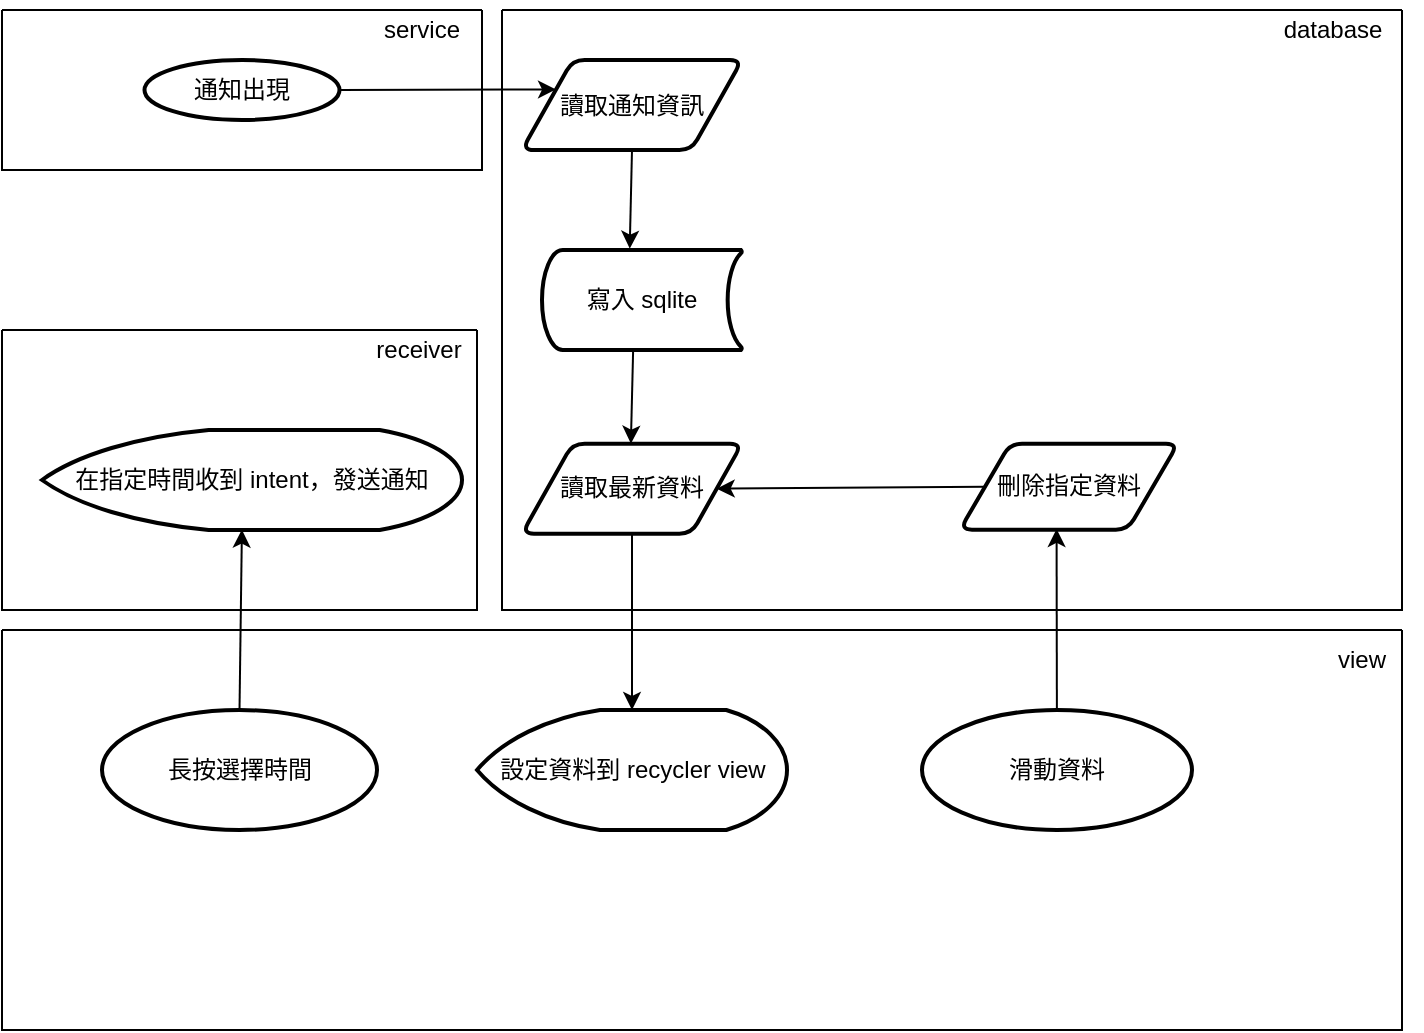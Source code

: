 <mxfile version="18.0.7" type="github">
  <diagram id="C5RBs43oDa-KdzZeNtuy" name="Page-1">
    <mxGraphModel dx="740" dy="603" grid="1" gridSize="10" guides="1" tooltips="1" connect="1" arrows="1" fold="1" page="1" pageScale="1" pageWidth="827" pageHeight="1169" math="0" shadow="0">
      <root>
        <mxCell id="WIyWlLk6GJQsqaUBKTNV-0" />
        <mxCell id="WIyWlLk6GJQsqaUBKTNV-1" parent="WIyWlLk6GJQsqaUBKTNV-0" />
        <mxCell id="WwHvs80juvkHAxnWsmZ6-3" value="" style="swimlane;startSize=0;strokeColor=#000000;" parent="WIyWlLk6GJQsqaUBKTNV-1" vertex="1">
          <mxGeometry x="80" y="260" width="240" height="80" as="geometry" />
        </mxCell>
        <mxCell id="WwHvs80juvkHAxnWsmZ6-0" value="通知出現" style="strokeWidth=2;html=1;shape=mxgraph.flowchart.start_1;whiteSpace=wrap;" parent="WwHvs80juvkHAxnWsmZ6-3" vertex="1">
          <mxGeometry x="71.25" y="25" width="97.5" height="30" as="geometry" />
        </mxCell>
        <mxCell id="A_kqzvvvbyzWCXZmQkgb-0" value="&lt;font style=&quot;font-size: 12px;&quot;&gt;service&lt;/font&gt;" style="text;html=1;strokeColor=none;fillColor=none;align=center;verticalAlign=middle;whiteSpace=wrap;rounded=0;" vertex="1" parent="WwHvs80juvkHAxnWsmZ6-3">
          <mxGeometry x="180" y="-5" width="60" height="30" as="geometry" />
        </mxCell>
        <mxCell id="A_kqzvvvbyzWCXZmQkgb-1" value="" style="swimlane;startSize=0;fontSize=12;strokeColor=#000000;" vertex="1" parent="WIyWlLk6GJQsqaUBKTNV-1">
          <mxGeometry x="330" y="260" width="450" height="300" as="geometry" />
        </mxCell>
        <mxCell id="A_kqzvvvbyzWCXZmQkgb-6" value="讀取通知資訊" style="shape=parallelogram;html=1;strokeWidth=2;perimeter=parallelogramPerimeter;whiteSpace=wrap;rounded=1;arcSize=12;size=0.23;labelBackgroundColor=#FFFFFF;fontSize=12;fontColor=#000000;" vertex="1" parent="A_kqzvvvbyzWCXZmQkgb-1">
          <mxGeometry x="10" y="25" width="110" height="45" as="geometry" />
        </mxCell>
        <mxCell id="A_kqzvvvbyzWCXZmQkgb-9" value="" style="endArrow=classic;html=1;rounded=0;fontSize=12;fontColor=#000000;entryX=0.431;entryY=-0.011;entryDx=0;entryDy=0;entryPerimeter=0;exitX=0.5;exitY=1;exitDx=0;exitDy=0;" edge="1" parent="A_kqzvvvbyzWCXZmQkgb-1" source="A_kqzvvvbyzWCXZmQkgb-6">
          <mxGeometry width="50" height="50" relative="1" as="geometry">
            <mxPoint x="36" y="120" as="sourcePoint" />
            <mxPoint x="63.86" y="119.34" as="targetPoint" />
          </mxGeometry>
        </mxCell>
        <mxCell id="A_kqzvvvbyzWCXZmQkgb-11" value="讀取最新資料" style="shape=parallelogram;html=1;strokeWidth=2;perimeter=parallelogramPerimeter;whiteSpace=wrap;rounded=1;arcSize=12;size=0.23;labelBackgroundColor=#FFFFFF;fontSize=12;fontColor=#000000;" vertex="1" parent="A_kqzvvvbyzWCXZmQkgb-1">
          <mxGeometry x="10" y="216.84" width="110" height="45" as="geometry" />
        </mxCell>
        <mxCell id="A_kqzvvvbyzWCXZmQkgb-12" value="" style="endArrow=classic;html=1;rounded=0;fontSize=12;fontColor=#000000;entryX=0.431;entryY=-0.011;entryDx=0;entryDy=0;entryPerimeter=0;exitX=0.5;exitY=1;exitDx=0;exitDy=0;" edge="1" parent="A_kqzvvvbyzWCXZmQkgb-1">
          <mxGeometry width="50" height="50" relative="1" as="geometry">
            <mxPoint x="65.57" y="170" as="sourcePoint" />
            <mxPoint x="64.43" y="216.84" as="targetPoint" />
          </mxGeometry>
        </mxCell>
        <mxCell id="A_kqzvvvbyzWCXZmQkgb-5" value="database" style="text;html=1;align=center;verticalAlign=middle;resizable=0;points=[];autosize=1;strokeColor=none;fillColor=none;fontSize=12;fontColor=#000000;" vertex="1" parent="A_kqzvvvbyzWCXZmQkgb-1">
          <mxGeometry x="385" width="60" height="20" as="geometry" />
        </mxCell>
        <mxCell id="A_kqzvvvbyzWCXZmQkgb-19" value="寫入 sqlite" style="strokeWidth=2;html=1;shape=mxgraph.flowchart.stored_data;whiteSpace=wrap;labelBackgroundColor=#FFFFFF;fontSize=12;fontColor=#000000;" vertex="1" parent="A_kqzvvvbyzWCXZmQkgb-1">
          <mxGeometry x="20" y="120" width="100" height="50" as="geometry" />
        </mxCell>
        <mxCell id="A_kqzvvvbyzWCXZmQkgb-24" value="刪除指定資料" style="shape=parallelogram;html=1;strokeWidth=2;perimeter=parallelogramPerimeter;whiteSpace=wrap;rounded=1;arcSize=12;size=0.23;labelBackgroundColor=#FFFFFF;fontSize=12;fontColor=#000000;" vertex="1" parent="A_kqzvvvbyzWCXZmQkgb-1">
          <mxGeometry x="229" y="216.84" width="109" height="43" as="geometry" />
        </mxCell>
        <mxCell id="A_kqzvvvbyzWCXZmQkgb-26" value="" style="endArrow=classic;html=1;rounded=0;fontSize=12;fontColor=#000000;entryX=1;entryY=0.5;entryDx=0;entryDy=0;exitX=0;exitY=0.5;exitDx=0;exitDy=0;" edge="1" parent="A_kqzvvvbyzWCXZmQkgb-1" source="A_kqzvvvbyzWCXZmQkgb-24" target="A_kqzvvvbyzWCXZmQkgb-11">
          <mxGeometry width="50" height="50" relative="1" as="geometry">
            <mxPoint x="345" y="290" as="sourcePoint" />
            <mxPoint x="395" y="240" as="targetPoint" />
          </mxGeometry>
        </mxCell>
        <mxCell id="A_kqzvvvbyzWCXZmQkgb-13" value="" style="swimlane;startSize=0;labelBackgroundColor=#FFFFFF;fontSize=12;fontColor=#000000;strokeColor=#000000;" vertex="1" parent="WIyWlLk6GJQsqaUBKTNV-1">
          <mxGeometry x="80" y="570" width="700" height="200" as="geometry" />
        </mxCell>
        <mxCell id="A_kqzvvvbyzWCXZmQkgb-18" value="view" style="text;html=1;strokeColor=none;fillColor=none;align=center;verticalAlign=middle;whiteSpace=wrap;rounded=0;labelBackgroundColor=#FFFFFF;fontSize=12;fontColor=#000000;" vertex="1" parent="A_kqzvvvbyzWCXZmQkgb-13">
          <mxGeometry x="650" width="60" height="30" as="geometry" />
        </mxCell>
        <mxCell id="A_kqzvvvbyzWCXZmQkgb-20" value="設定資料到 recycler view" style="strokeWidth=2;html=1;shape=mxgraph.flowchart.display;whiteSpace=wrap;labelBackgroundColor=#FFFFFF;fontSize=12;fontColor=#000000;" vertex="1" parent="A_kqzvvvbyzWCXZmQkgb-13">
          <mxGeometry x="237.5" y="40" width="155" height="60" as="geometry" />
        </mxCell>
        <mxCell id="A_kqzvvvbyzWCXZmQkgb-23" value="滑動資料" style="strokeWidth=2;html=1;shape=mxgraph.flowchart.start_1;whiteSpace=wrap;labelBackgroundColor=#FFFFFF;fontSize=12;fontColor=#000000;" vertex="1" parent="A_kqzvvvbyzWCXZmQkgb-13">
          <mxGeometry x="460" y="40" width="135" height="60" as="geometry" />
        </mxCell>
        <mxCell id="A_kqzvvvbyzWCXZmQkgb-27" value="長按選擇時間" style="strokeWidth=2;html=1;shape=mxgraph.flowchart.start_1;whiteSpace=wrap;labelBackgroundColor=#FFFFFF;fontSize=12;fontColor=#000000;" vertex="1" parent="A_kqzvvvbyzWCXZmQkgb-13">
          <mxGeometry x="50" y="40" width="137.5" height="60" as="geometry" />
        </mxCell>
        <mxCell id="A_kqzvvvbyzWCXZmQkgb-25" value="" style="endArrow=classic;html=1;rounded=0;fontSize=12;fontColor=#000000;entryX=0.443;entryY=0.992;entryDx=0;entryDy=0;entryPerimeter=0;" edge="1" parent="WIyWlLk6GJQsqaUBKTNV-1" source="A_kqzvvvbyzWCXZmQkgb-23" target="A_kqzvvvbyzWCXZmQkgb-24">
          <mxGeometry width="50" height="50" relative="1" as="geometry">
            <mxPoint x="462" y="670" as="sourcePoint" />
            <mxPoint x="580" y="500" as="targetPoint" />
          </mxGeometry>
        </mxCell>
        <mxCell id="A_kqzvvvbyzWCXZmQkgb-28" value="" style="swimlane;startSize=0;labelBackgroundColor=#FFFFFF;fontSize=12;fontColor=#000000;strokeColor=#000000;" vertex="1" parent="WIyWlLk6GJQsqaUBKTNV-1">
          <mxGeometry x="80" y="420" width="237.5" height="140" as="geometry" />
        </mxCell>
        <mxCell id="A_kqzvvvbyzWCXZmQkgb-30" value="receiver" style="text;html=1;align=center;verticalAlign=middle;resizable=0;points=[];autosize=1;strokeColor=none;fillColor=none;fontSize=12;fontColor=#000000;" vertex="1" parent="A_kqzvvvbyzWCXZmQkgb-28">
          <mxGeometry x="177.5" width="60" height="20" as="geometry" />
        </mxCell>
        <mxCell id="A_kqzvvvbyzWCXZmQkgb-31" value="在指定時間收到 intent，發送通知" style="strokeWidth=2;html=1;shape=mxgraph.flowchart.display;whiteSpace=wrap;labelBackgroundColor=#FFFFFF;fontSize=12;fontColor=#000000;" vertex="1" parent="A_kqzvvvbyzWCXZmQkgb-28">
          <mxGeometry x="20" y="50" width="210" height="50" as="geometry" />
        </mxCell>
        <mxCell id="A_kqzvvvbyzWCXZmQkgb-35" value="" style="endArrow=classic;html=1;rounded=0;fontSize=12;fontColor=#000000;exitX=0.5;exitY=1;exitDx=0;exitDy=0;" edge="1" parent="WIyWlLk6GJQsqaUBKTNV-1" source="A_kqzvvvbyzWCXZmQkgb-11" target="A_kqzvvvbyzWCXZmQkgb-20">
          <mxGeometry width="50" height="50" relative="1" as="geometry">
            <mxPoint x="330" y="620" as="sourcePoint" />
            <mxPoint x="380" y="570" as="targetPoint" />
          </mxGeometry>
        </mxCell>
        <mxCell id="A_kqzvvvbyzWCXZmQkgb-36" value="" style="endArrow=classic;html=1;rounded=0;fontSize=12;fontColor=#000000;exitX=0.5;exitY=0;exitDx=0;exitDy=0;exitPerimeter=0;entryX=0.476;entryY=0.996;entryDx=0;entryDy=0;entryPerimeter=0;" edge="1" parent="WIyWlLk6GJQsqaUBKTNV-1" source="A_kqzvvvbyzWCXZmQkgb-27" target="A_kqzvvvbyzWCXZmQkgb-31">
          <mxGeometry width="50" height="50" relative="1" as="geometry">
            <mxPoint x="390" y="570" as="sourcePoint" />
            <mxPoint x="199" y="530" as="targetPoint" />
          </mxGeometry>
        </mxCell>
        <mxCell id="WwHvs80juvkHAxnWsmZ6-2" value="" style="endArrow=classic;html=1;rounded=0;entryX=0;entryY=0.25;entryDx=0;entryDy=0;exitX=1;exitY=0.5;exitDx=0;exitDy=0;exitPerimeter=0;" parent="WIyWlLk6GJQsqaUBKTNV-1" edge="1" target="A_kqzvvvbyzWCXZmQkgb-6" source="WwHvs80juvkHAxnWsmZ6-0">
          <mxGeometry width="50" height="50" relative="1" as="geometry">
            <mxPoint x="260" y="300" as="sourcePoint" />
            <mxPoint x="190" y="370" as="targetPoint" />
          </mxGeometry>
        </mxCell>
      </root>
    </mxGraphModel>
  </diagram>
</mxfile>
